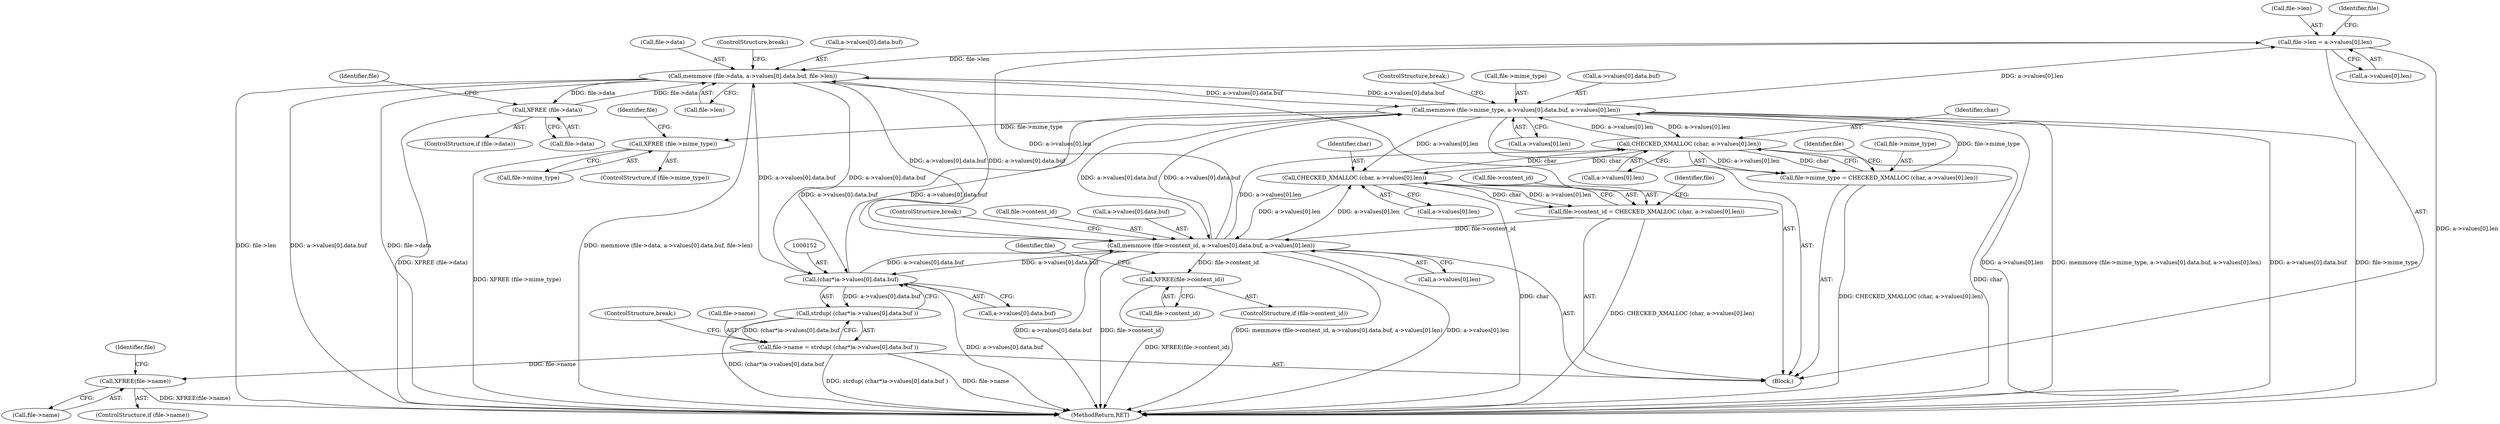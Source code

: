 digraph "0_tnef_8dccf79857ceeb7a6d3e42c1e762e7b865d5344d@pointer" {
"1000176" [label="(Call,file->len = a->values[0].len)"];
"1000240" [label="(Call,memmove (file->mime_type, a->values[0].data.buf, a->values[0].len))"];
"1000227" [label="(Call,file->mime_type = CHECKED_XMALLOC (char, a->values[0].len))"];
"1000231" [label="(Call,CHECKED_XMALLOC (char, a->values[0].len))"];
"1000280" [label="(Call,CHECKED_XMALLOC (char, a->values[0].len))"];
"1000289" [label="(Call,memmove (file->content_id, a->values[0].data.buf, a->values[0].len))"];
"1000276" [label="(Call,file->content_id = CHECKED_XMALLOC (char, a->values[0].len))"];
"1000151" [label="(Call,(char*)a->values[0].data.buf)"];
"1000195" [label="(Call,memmove (file->data, a->values[0].data.buf, file->len))"];
"1000191" [label="(Call,XFREE (file->data))"];
"1000176" [label="(Call,file->len = a->values[0].len)"];
"1000150" [label="(Call,strdup( (char*)a->values[0].data.buf ))"];
"1000146" [label="(Call,file->name = strdup( (char*)a->values[0].data.buf ))"];
"1000142" [label="(Call,XFREE(file->name))"];
"1000223" [label="(Call,XFREE (file->mime_type))"];
"1000272" [label="(Call,XFREE(file->content_id))"];
"1000227" [label="(Call,file->mime_type = CHECKED_XMALLOC (char, a->values[0].len))"];
"1000224" [label="(Call,file->mime_type)"];
"1000143" [label="(Call,file->name)"];
"1000177" [label="(Call,file->len)"];
"1000241" [label="(Call,file->mime_type)"];
"1000192" [label="(Call,file->data)"];
"1000289" [label="(Call,memmove (file->content_id, a->values[0].data.buf, a->values[0].len))"];
"1000280" [label="(Call,CHECKED_XMALLOC (char, a->values[0].len))"];
"1000291" [label="(Identifier,file)"];
"1000150" [label="(Call,strdup( (char*)a->values[0].data.buf ))"];
"1000277" [label="(Call,file->content_id)"];
"1000309" [label="(ControlStructure,break;)"];
"1000195" [label="(Call,memmove (file->data, a->values[0].data.buf, file->len))"];
"1000253" [label="(Call,a->values[0].len)"];
"1000191" [label="(Call,XFREE (file->data))"];
"1000142" [label="(Call,XFREE(file->name))"];
"1000162" [label="(ControlStructure,break;)"];
"1000187" [label="(ControlStructure,if (file->data))"];
"1000219" [label="(ControlStructure,if (file->mime_type))"];
"1000240" [label="(Call,memmove (file->mime_type, a->values[0].data.buf, a->values[0].len))"];
"1000272" [label="(Call,XFREE(file->content_id))"];
"1000211" [label="(ControlStructure,break;)"];
"1000138" [label="(ControlStructure,if (file->name))"];
"1000197" [label="(Identifier,file)"];
"1000130" [label="(Block,)"];
"1000281" [label="(Identifier,char)"];
"1000229" [label="(Identifier,file)"];
"1000199" [label="(Call,a->values[0].data.buf)"];
"1000302" [label="(Call,a->values[0].len)"];
"1000244" [label="(Call,a->values[0].data.buf)"];
"1000189" [label="(Identifier,file)"];
"1000176" [label="(Call,file->len = a->values[0].len)"];
"1000233" [label="(Call,a->values[0].len)"];
"1000146" [label="(Call,file->name = strdup( (char*)a->values[0].data.buf ))"];
"1000290" [label="(Call,file->content_id)"];
"1000273" [label="(Call,file->content_id)"];
"1000231" [label="(Call,CHECKED_XMALLOC (char, a->values[0].len))"];
"1000260" [label="(ControlStructure,break;)"];
"1000242" [label="(Identifier,file)"];
"1000282" [label="(Call,a->values[0].len)"];
"1000196" [label="(Call,file->data)"];
"1000148" [label="(Identifier,file)"];
"1000228" [label="(Call,file->mime_type)"];
"1000180" [label="(Call,a->values[0].len)"];
"1000312" [label="(MethodReturn,RET)"];
"1000153" [label="(Call,a->values[0].data.buf)"];
"1000293" [label="(Call,a->values[0].data.buf)"];
"1000223" [label="(Call,XFREE (file->mime_type))"];
"1000232" [label="(Identifier,char)"];
"1000268" [label="(ControlStructure,if (file->content_id))"];
"1000208" [label="(Call,file->len)"];
"1000278" [label="(Identifier,file)"];
"1000147" [label="(Call,file->name)"];
"1000151" [label="(Call,(char*)a->values[0].data.buf)"];
"1000276" [label="(Call,file->content_id = CHECKED_XMALLOC (char, a->values[0].len))"];
"1000176" -> "1000130"  [label="AST: "];
"1000176" -> "1000180"  [label="CFG: "];
"1000177" -> "1000176"  [label="AST: "];
"1000180" -> "1000176"  [label="AST: "];
"1000189" -> "1000176"  [label="CFG: "];
"1000176" -> "1000312"  [label="DDG: a->values[0].len"];
"1000240" -> "1000176"  [label="DDG: a->values[0].len"];
"1000289" -> "1000176"  [label="DDG: a->values[0].len"];
"1000176" -> "1000195"  [label="DDG: file->len"];
"1000240" -> "1000130"  [label="AST: "];
"1000240" -> "1000253"  [label="CFG: "];
"1000241" -> "1000240"  [label="AST: "];
"1000244" -> "1000240"  [label="AST: "];
"1000253" -> "1000240"  [label="AST: "];
"1000260" -> "1000240"  [label="CFG: "];
"1000240" -> "1000312"  [label="DDG: a->values[0].len"];
"1000240" -> "1000312"  [label="DDG: memmove (file->mime_type, a->values[0].data.buf, a->values[0].len)"];
"1000240" -> "1000312"  [label="DDG: a->values[0].data.buf"];
"1000240" -> "1000312"  [label="DDG: file->mime_type"];
"1000240" -> "1000151"  [label="DDG: a->values[0].data.buf"];
"1000240" -> "1000195"  [label="DDG: a->values[0].data.buf"];
"1000240" -> "1000223"  [label="DDG: file->mime_type"];
"1000240" -> "1000231"  [label="DDG: a->values[0].len"];
"1000227" -> "1000240"  [label="DDG: file->mime_type"];
"1000289" -> "1000240"  [label="DDG: a->values[0].data.buf"];
"1000151" -> "1000240"  [label="DDG: a->values[0].data.buf"];
"1000195" -> "1000240"  [label="DDG: a->values[0].data.buf"];
"1000231" -> "1000240"  [label="DDG: a->values[0].len"];
"1000240" -> "1000280"  [label="DDG: a->values[0].len"];
"1000240" -> "1000289"  [label="DDG: a->values[0].data.buf"];
"1000227" -> "1000130"  [label="AST: "];
"1000227" -> "1000231"  [label="CFG: "];
"1000228" -> "1000227"  [label="AST: "];
"1000231" -> "1000227"  [label="AST: "];
"1000242" -> "1000227"  [label="CFG: "];
"1000227" -> "1000312"  [label="DDG: CHECKED_XMALLOC (char, a->values[0].len)"];
"1000231" -> "1000227"  [label="DDG: char"];
"1000231" -> "1000227"  [label="DDG: a->values[0].len"];
"1000231" -> "1000233"  [label="CFG: "];
"1000232" -> "1000231"  [label="AST: "];
"1000233" -> "1000231"  [label="AST: "];
"1000231" -> "1000312"  [label="DDG: char"];
"1000280" -> "1000231"  [label="DDG: char"];
"1000289" -> "1000231"  [label="DDG: a->values[0].len"];
"1000231" -> "1000280"  [label="DDG: char"];
"1000280" -> "1000276"  [label="AST: "];
"1000280" -> "1000282"  [label="CFG: "];
"1000281" -> "1000280"  [label="AST: "];
"1000282" -> "1000280"  [label="AST: "];
"1000276" -> "1000280"  [label="CFG: "];
"1000280" -> "1000312"  [label="DDG: char"];
"1000280" -> "1000276"  [label="DDG: char"];
"1000280" -> "1000276"  [label="DDG: a->values[0].len"];
"1000289" -> "1000280"  [label="DDG: a->values[0].len"];
"1000280" -> "1000289"  [label="DDG: a->values[0].len"];
"1000289" -> "1000130"  [label="AST: "];
"1000289" -> "1000302"  [label="CFG: "];
"1000290" -> "1000289"  [label="AST: "];
"1000293" -> "1000289"  [label="AST: "];
"1000302" -> "1000289"  [label="AST: "];
"1000309" -> "1000289"  [label="CFG: "];
"1000289" -> "1000312"  [label="DDG: a->values[0].data.buf"];
"1000289" -> "1000312"  [label="DDG: file->content_id"];
"1000289" -> "1000312"  [label="DDG: memmove (file->content_id, a->values[0].data.buf, a->values[0].len)"];
"1000289" -> "1000312"  [label="DDG: a->values[0].len"];
"1000289" -> "1000151"  [label="DDG: a->values[0].data.buf"];
"1000289" -> "1000195"  [label="DDG: a->values[0].data.buf"];
"1000289" -> "1000272"  [label="DDG: file->content_id"];
"1000276" -> "1000289"  [label="DDG: file->content_id"];
"1000151" -> "1000289"  [label="DDG: a->values[0].data.buf"];
"1000195" -> "1000289"  [label="DDG: a->values[0].data.buf"];
"1000276" -> "1000130"  [label="AST: "];
"1000277" -> "1000276"  [label="AST: "];
"1000291" -> "1000276"  [label="CFG: "];
"1000276" -> "1000312"  [label="DDG: CHECKED_XMALLOC (char, a->values[0].len)"];
"1000151" -> "1000150"  [label="AST: "];
"1000151" -> "1000153"  [label="CFG: "];
"1000152" -> "1000151"  [label="AST: "];
"1000153" -> "1000151"  [label="AST: "];
"1000150" -> "1000151"  [label="CFG: "];
"1000151" -> "1000312"  [label="DDG: a->values[0].data.buf"];
"1000151" -> "1000150"  [label="DDG: a->values[0].data.buf"];
"1000195" -> "1000151"  [label="DDG: a->values[0].data.buf"];
"1000151" -> "1000195"  [label="DDG: a->values[0].data.buf"];
"1000195" -> "1000130"  [label="AST: "];
"1000195" -> "1000208"  [label="CFG: "];
"1000196" -> "1000195"  [label="AST: "];
"1000199" -> "1000195"  [label="AST: "];
"1000208" -> "1000195"  [label="AST: "];
"1000211" -> "1000195"  [label="CFG: "];
"1000195" -> "1000312"  [label="DDG: memmove (file->data, a->values[0].data.buf, file->len)"];
"1000195" -> "1000312"  [label="DDG: file->len"];
"1000195" -> "1000312"  [label="DDG: a->values[0].data.buf"];
"1000195" -> "1000312"  [label="DDG: file->data"];
"1000195" -> "1000191"  [label="DDG: file->data"];
"1000191" -> "1000195"  [label="DDG: file->data"];
"1000191" -> "1000187"  [label="AST: "];
"1000191" -> "1000192"  [label="CFG: "];
"1000192" -> "1000191"  [label="AST: "];
"1000197" -> "1000191"  [label="CFG: "];
"1000191" -> "1000312"  [label="DDG: XFREE (file->data)"];
"1000150" -> "1000146"  [label="AST: "];
"1000146" -> "1000150"  [label="CFG: "];
"1000150" -> "1000312"  [label="DDG: (char*)a->values[0].data.buf"];
"1000150" -> "1000146"  [label="DDG: (char*)a->values[0].data.buf"];
"1000146" -> "1000130"  [label="AST: "];
"1000147" -> "1000146"  [label="AST: "];
"1000162" -> "1000146"  [label="CFG: "];
"1000146" -> "1000312"  [label="DDG: strdup( (char*)a->values[0].data.buf )"];
"1000146" -> "1000312"  [label="DDG: file->name"];
"1000146" -> "1000142"  [label="DDG: file->name"];
"1000142" -> "1000138"  [label="AST: "];
"1000142" -> "1000143"  [label="CFG: "];
"1000143" -> "1000142"  [label="AST: "];
"1000148" -> "1000142"  [label="CFG: "];
"1000142" -> "1000312"  [label="DDG: XFREE(file->name)"];
"1000223" -> "1000219"  [label="AST: "];
"1000223" -> "1000224"  [label="CFG: "];
"1000224" -> "1000223"  [label="AST: "];
"1000229" -> "1000223"  [label="CFG: "];
"1000223" -> "1000312"  [label="DDG: XFREE (file->mime_type)"];
"1000272" -> "1000268"  [label="AST: "];
"1000272" -> "1000273"  [label="CFG: "];
"1000273" -> "1000272"  [label="AST: "];
"1000278" -> "1000272"  [label="CFG: "];
"1000272" -> "1000312"  [label="DDG: XFREE(file->content_id)"];
}
